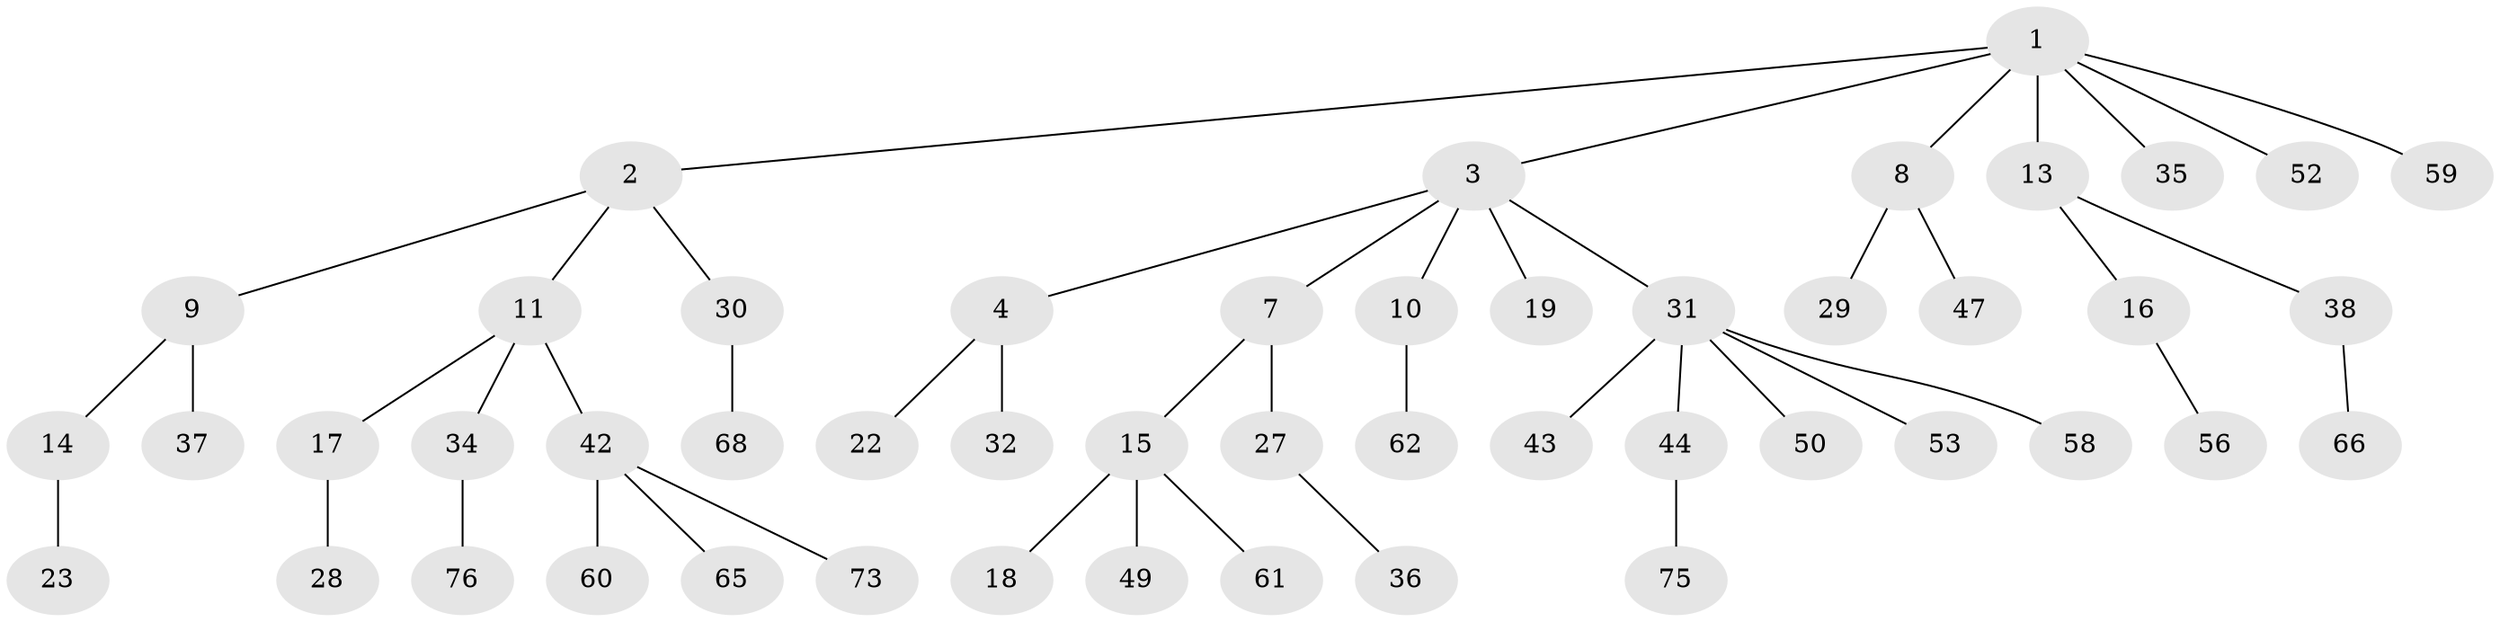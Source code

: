 // original degree distribution, {7: 0.02631578947368421, 5: 0.039473684210526314, 3: 0.17105263157894737, 2: 0.23684210526315788, 1: 0.5, 4: 0.02631578947368421}
// Generated by graph-tools (version 1.1) at 2025/42/03/06/25 10:42:03]
// undirected, 49 vertices, 48 edges
graph export_dot {
graph [start="1"]
  node [color=gray90,style=filled];
  1 [super="+5"];
  2 [super="+72"];
  3 [super="+6"];
  4 [super="+12"];
  7 [super="+24"];
  8 [super="+26"];
  9;
  10 [super="+41"];
  11 [super="+21"];
  13 [super="+33"];
  14 [super="+20"];
  15 [super="+25"];
  16 [super="+46"];
  17 [super="+55"];
  18 [super="+71"];
  19;
  22;
  23;
  27 [super="+51"];
  28;
  29 [super="+63"];
  30 [super="+48"];
  31 [super="+40"];
  32;
  34 [super="+39"];
  35;
  36 [super="+45"];
  37 [super="+69"];
  38;
  42 [super="+64"];
  43;
  44 [super="+57"];
  47;
  49;
  50;
  52;
  53 [super="+54"];
  56;
  58;
  59;
  60 [super="+67"];
  61;
  62 [super="+70"];
  65;
  66;
  68;
  73 [super="+74"];
  75;
  76;
  1 -- 2;
  1 -- 3;
  1 -- 13;
  1 -- 35;
  1 -- 52;
  1 -- 59;
  1 -- 8;
  2 -- 9;
  2 -- 11;
  2 -- 30;
  3 -- 4;
  3 -- 7;
  3 -- 10;
  3 -- 19;
  3 -- 31;
  4 -- 22;
  4 -- 32;
  7 -- 15;
  7 -- 27;
  8 -- 47;
  8 -- 29;
  9 -- 14;
  9 -- 37;
  10 -- 62;
  11 -- 17;
  11 -- 34;
  11 -- 42;
  13 -- 16;
  13 -- 38;
  14 -- 23;
  15 -- 18;
  15 -- 49;
  15 -- 61;
  16 -- 56;
  17 -- 28;
  27 -- 36;
  30 -- 68;
  31 -- 50;
  31 -- 53;
  31 -- 58;
  31 -- 43;
  31 -- 44;
  34 -- 76;
  38 -- 66;
  42 -- 60;
  42 -- 65;
  42 -- 73;
  44 -- 75;
}
